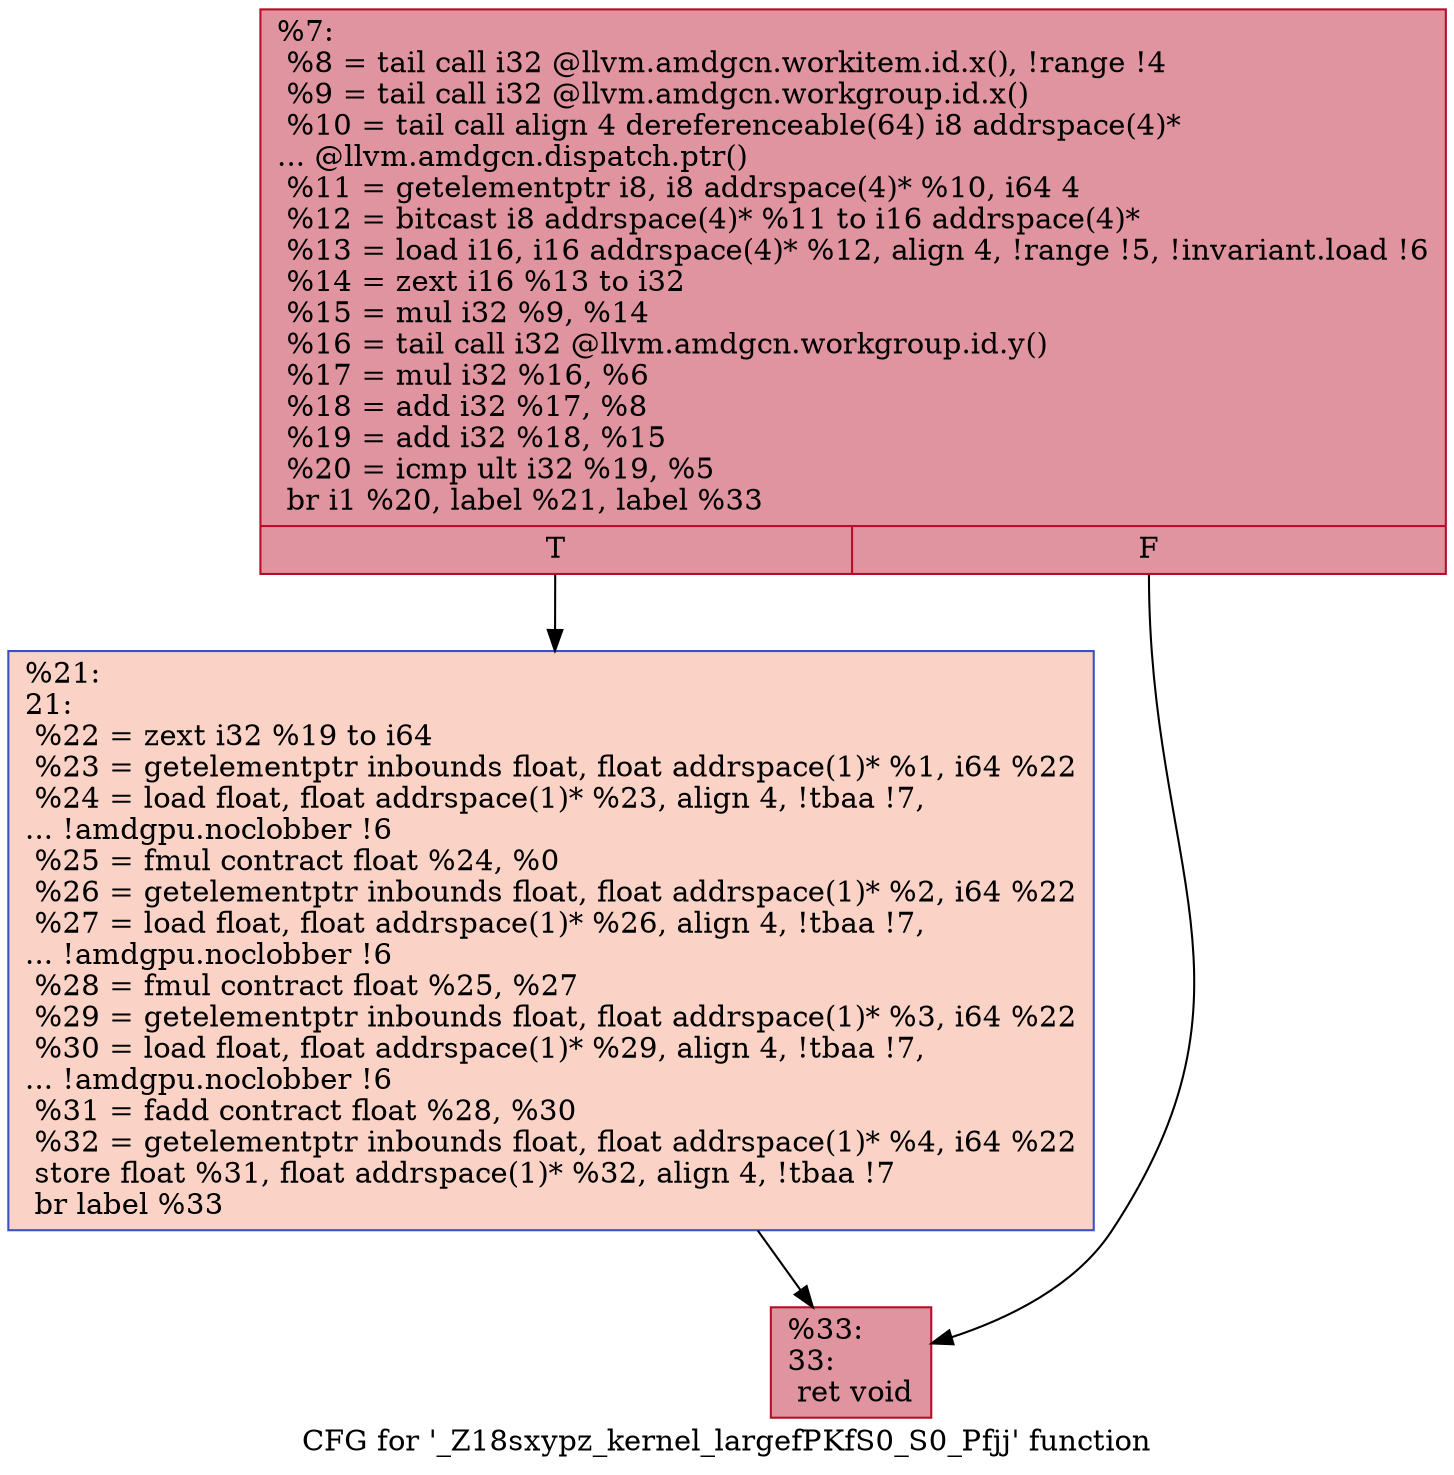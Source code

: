 digraph "CFG for '_Z18sxypz_kernel_largefPKfS0_S0_Pfjj' function" {
	label="CFG for '_Z18sxypz_kernel_largefPKfS0_S0_Pfjj' function";

	Node0x45b63d0 [shape=record,color="#b70d28ff", style=filled, fillcolor="#b70d2870",label="{%7:\l  %8 = tail call i32 @llvm.amdgcn.workitem.id.x(), !range !4\l  %9 = tail call i32 @llvm.amdgcn.workgroup.id.x()\l  %10 = tail call align 4 dereferenceable(64) i8 addrspace(4)*\l... @llvm.amdgcn.dispatch.ptr()\l  %11 = getelementptr i8, i8 addrspace(4)* %10, i64 4\l  %12 = bitcast i8 addrspace(4)* %11 to i16 addrspace(4)*\l  %13 = load i16, i16 addrspace(4)* %12, align 4, !range !5, !invariant.load !6\l  %14 = zext i16 %13 to i32\l  %15 = mul i32 %9, %14\l  %16 = tail call i32 @llvm.amdgcn.workgroup.id.y()\l  %17 = mul i32 %16, %6\l  %18 = add i32 %17, %8\l  %19 = add i32 %18, %15\l  %20 = icmp ult i32 %19, %5\l  br i1 %20, label %21, label %33\l|{<s0>T|<s1>F}}"];
	Node0x45b63d0:s0 -> Node0x45b8640;
	Node0x45b63d0:s1 -> Node0x45b86d0;
	Node0x45b8640 [shape=record,color="#3d50c3ff", style=filled, fillcolor="#f59c7d70",label="{%21:\l21:                                               \l  %22 = zext i32 %19 to i64\l  %23 = getelementptr inbounds float, float addrspace(1)* %1, i64 %22\l  %24 = load float, float addrspace(1)* %23, align 4, !tbaa !7,\l... !amdgpu.noclobber !6\l  %25 = fmul contract float %24, %0\l  %26 = getelementptr inbounds float, float addrspace(1)* %2, i64 %22\l  %27 = load float, float addrspace(1)* %26, align 4, !tbaa !7,\l... !amdgpu.noclobber !6\l  %28 = fmul contract float %25, %27\l  %29 = getelementptr inbounds float, float addrspace(1)* %3, i64 %22\l  %30 = load float, float addrspace(1)* %29, align 4, !tbaa !7,\l... !amdgpu.noclobber !6\l  %31 = fadd contract float %28, %30\l  %32 = getelementptr inbounds float, float addrspace(1)* %4, i64 %22\l  store float %31, float addrspace(1)* %32, align 4, !tbaa !7\l  br label %33\l}"];
	Node0x45b8640 -> Node0x45b86d0;
	Node0x45b86d0 [shape=record,color="#b70d28ff", style=filled, fillcolor="#b70d2870",label="{%33:\l33:                                               \l  ret void\l}"];
}
